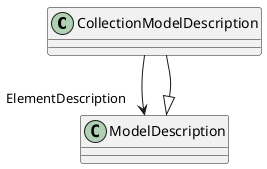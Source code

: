 @startuml
class CollectionModelDescription {
}
ModelDescription <|-- CollectionModelDescription
CollectionModelDescription --> "ElementDescription" ModelDescription
@enduml
